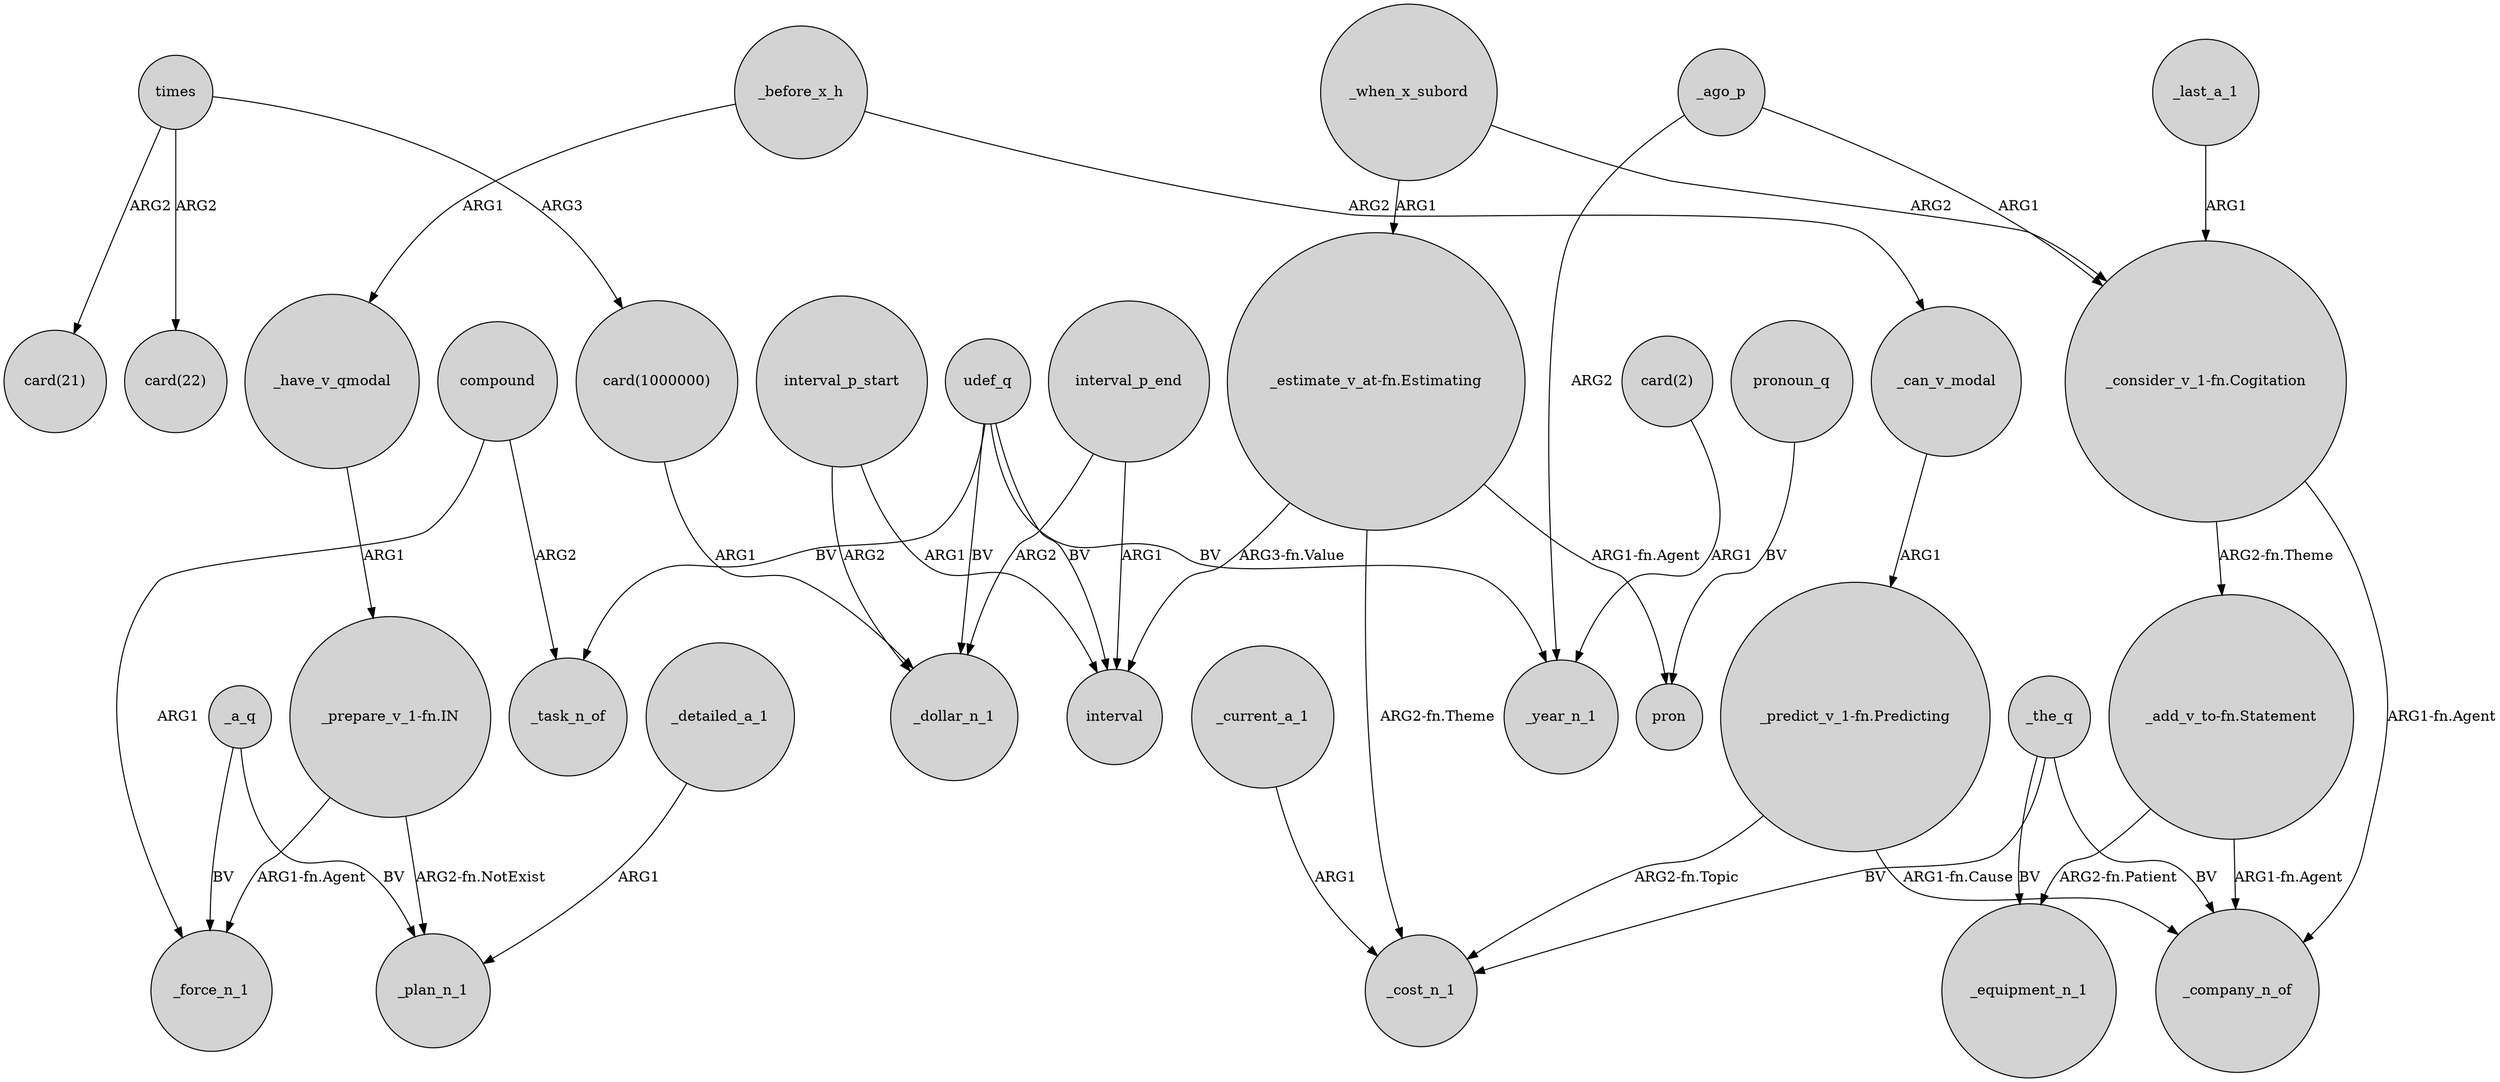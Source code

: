 digraph {
	node [shape=circle style=filled]
	_a_q -> _force_n_1 [label=BV]
	"card(1000000)" -> _dollar_n_1 [label=ARG1]
	"_prepare_v_1-fn.IN" -> _force_n_1 [label="ARG1-fn.Agent"]
	udef_q -> _task_n_of [label=BV]
	compound -> _force_n_1 [label=ARG1]
	_have_v_qmodal -> "_prepare_v_1-fn.IN" [label=ARG1]
	"_estimate_v_at-fn.Estimating" -> _cost_n_1 [label="ARG2-fn.Theme"]
	_when_x_subord -> "_estimate_v_at-fn.Estimating" [label=ARG1]
	"_add_v_to-fn.Statement" -> _company_n_of [label="ARG1-fn.Agent"]
	_before_x_h -> _can_v_modal [label=ARG2]
	"_consider_v_1-fn.Cogitation" -> "_add_v_to-fn.Statement" [label="ARG2-fn.Theme"]
	"_add_v_to-fn.Statement" -> _equipment_n_1 [label="ARG2-fn.Patient"]
	_the_q -> _company_n_of [label=BV]
	_the_q -> _cost_n_1 [label=BV]
	_before_x_h -> _have_v_qmodal [label=ARG1]
	pronoun_q -> pron [label=BV]
	_ago_p -> _year_n_1 [label=ARG2]
	_current_a_1 -> _cost_n_1 [label=ARG1]
	"_estimate_v_at-fn.Estimating" -> interval [label="ARG3-fn.Value"]
	compound -> _task_n_of [label=ARG2]
	"_predict_v_1-fn.Predicting" -> _company_n_of [label="ARG1-fn.Cause"]
	"card(2)" -> _year_n_1 [label=ARG1]
	interval_p_start -> interval [label=ARG1]
	times -> "card(1000000)" [label=ARG3]
	_last_a_1 -> "_consider_v_1-fn.Cogitation" [label=ARG1]
	_ago_p -> "_consider_v_1-fn.Cogitation" [label=ARG1]
	"_estimate_v_at-fn.Estimating" -> pron [label="ARG1-fn.Agent"]
	_a_q -> _plan_n_1 [label=BV]
	interval_p_start -> _dollar_n_1 [label=ARG2]
	interval_p_end -> interval [label=ARG1]
	_can_v_modal -> "_predict_v_1-fn.Predicting" [label=ARG1]
	udef_q -> _year_n_1 [label=BV]
	"_prepare_v_1-fn.IN" -> _plan_n_1 [label="ARG2-fn.NotExist"]
	_detailed_a_1 -> _plan_n_1 [label=ARG1]
	interval_p_end -> _dollar_n_1 [label=ARG2]
	_when_x_subord -> "_consider_v_1-fn.Cogitation" [label=ARG2]
	_the_q -> _equipment_n_1 [label=BV]
	"_predict_v_1-fn.Predicting" -> _cost_n_1 [label="ARG2-fn.Topic"]
	times -> "card(22)" [label=ARG2]
	udef_q -> interval [label=BV]
	"_consider_v_1-fn.Cogitation" -> _company_n_of [label="ARG1-fn.Agent"]
	udef_q -> _dollar_n_1 [label=BV]
	times -> "card(21)" [label=ARG2]
}
